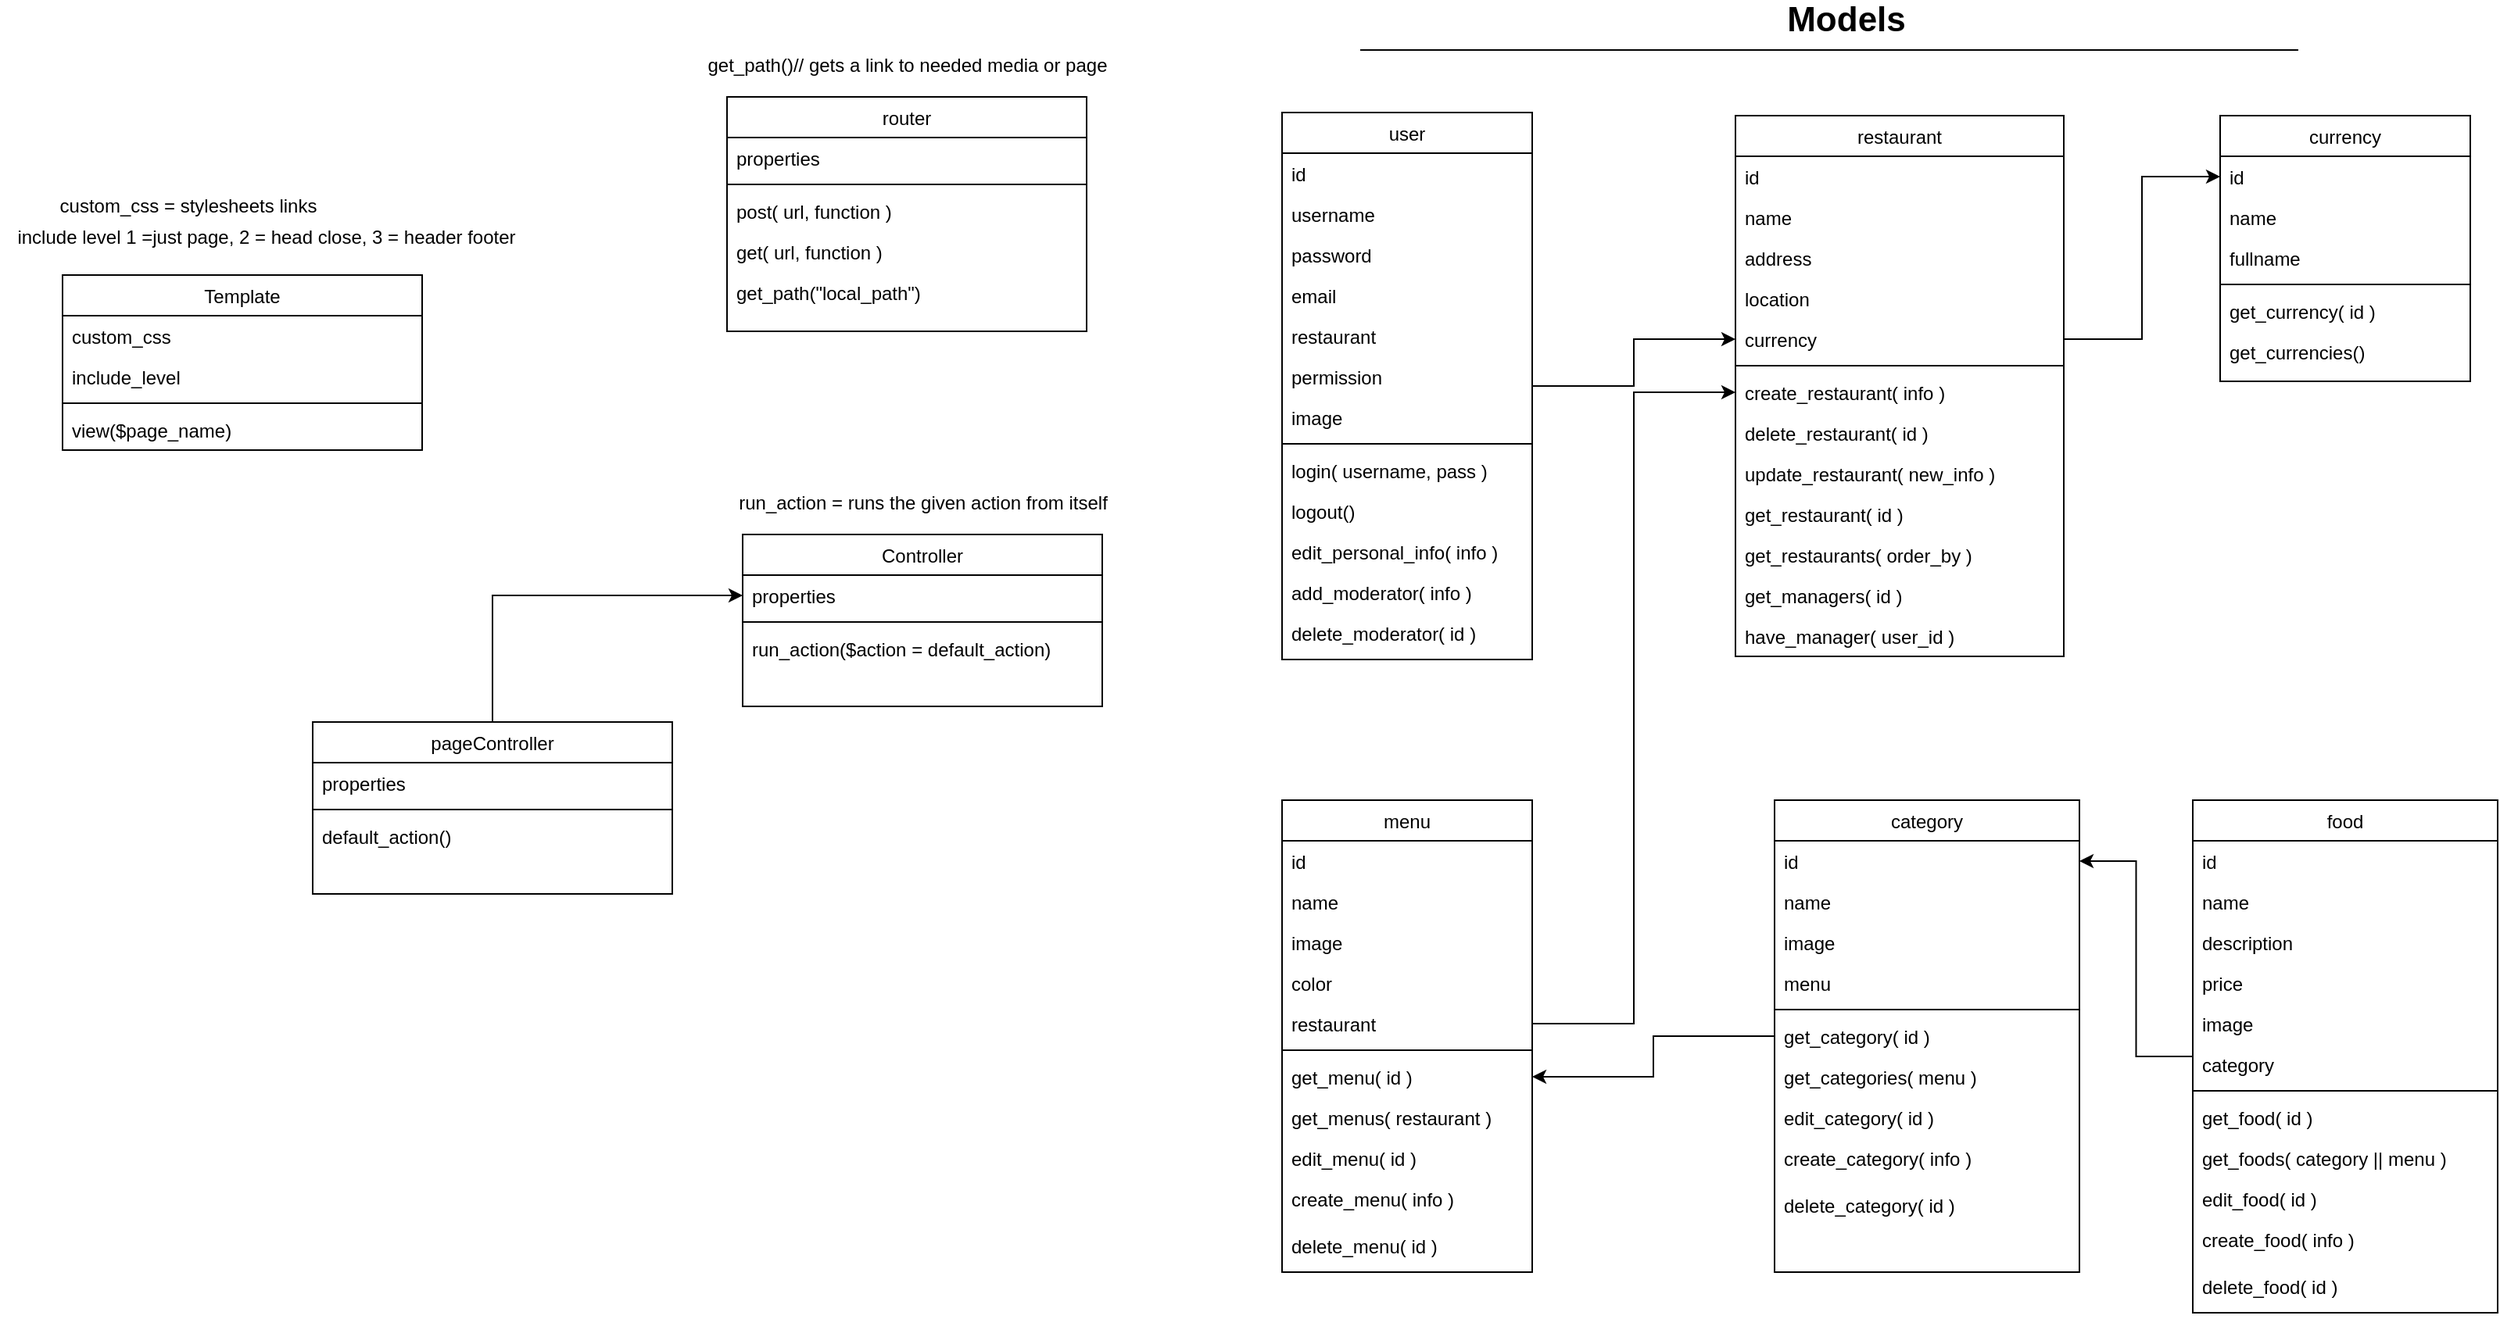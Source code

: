 <mxfile version="14.4.3" type="device"><diagram id="C5RBs43oDa-KdzZeNtuy" name="Page-1"><mxGraphModel dx="1742" dy="1042" grid="1" gridSize="10" guides="1" tooltips="1" connect="1" arrows="1" fold="1" page="0" pageScale="1" pageWidth="827" pageHeight="1169" math="0" shadow="0"><root><mxCell id="WIyWlLk6GJQsqaUBKTNV-0"/><mxCell id="WIyWlLk6GJQsqaUBKTNV-1" parent="WIyWlLk6GJQsqaUBKTNV-0"/><mxCell id="aMLLI0YcYBgGenETJO86-0" style="edgeStyle=orthogonalEdgeStyle;rounded=0;orthogonalLoop=1;jettySize=auto;html=1;entryX=0;entryY=0.5;entryDx=0;entryDy=0;" parent="WIyWlLk6GJQsqaUBKTNV-1" source="50BtNr3nh8PZb1rjbGTk-0" target="50BtNr3nh8PZb1rjbGTk-14" edge="1"><mxGeometry relative="1" as="geometry"/></mxCell><mxCell id="50BtNr3nh8PZb1rjbGTk-0" value="user" style="swimlane;fontStyle=0;align=center;verticalAlign=top;childLayout=stackLayout;horizontal=1;startSize=26;horizontalStack=0;resizeParent=1;resizeLast=0;collapsible=1;marginBottom=0;rounded=0;shadow=0;strokeWidth=1;" parent="WIyWlLk6GJQsqaUBKTNV-1" vertex="1"><mxGeometry x="150" y="40" width="160" height="350" as="geometry"><mxRectangle x="550" y="140" width="160" height="26" as="alternateBounds"/></mxGeometry></mxCell><mxCell id="50BtNr3nh8PZb1rjbGTk-1" value="id" style="text;align=left;verticalAlign=top;spacingLeft=4;spacingRight=4;overflow=hidden;rotatable=0;points=[[0,0.5],[1,0.5]];portConstraint=eastwest;" parent="50BtNr3nh8PZb1rjbGTk-0" vertex="1"><mxGeometry y="26" width="160" height="26" as="geometry"/></mxCell><mxCell id="50BtNr3nh8PZb1rjbGTk-2" value="username" style="text;align=left;verticalAlign=top;spacingLeft=4;spacingRight=4;overflow=hidden;rotatable=0;points=[[0,0.5],[1,0.5]];portConstraint=eastwest;rounded=0;shadow=0;html=0;" parent="50BtNr3nh8PZb1rjbGTk-0" vertex="1"><mxGeometry y="52" width="160" height="26" as="geometry"/></mxCell><mxCell id="50BtNr3nh8PZb1rjbGTk-3" value="password" style="text;align=left;verticalAlign=top;spacingLeft=4;spacingRight=4;overflow=hidden;rotatable=0;points=[[0,0.5],[1,0.5]];portConstraint=eastwest;rounded=0;shadow=0;html=0;" parent="50BtNr3nh8PZb1rjbGTk-0" vertex="1"><mxGeometry y="78" width="160" height="26" as="geometry"/></mxCell><mxCell id="50BtNr3nh8PZb1rjbGTk-4" value="email" style="text;align=left;verticalAlign=top;spacingLeft=4;spacingRight=4;overflow=hidden;rotatable=0;points=[[0,0.5],[1,0.5]];portConstraint=eastwest;rounded=0;shadow=0;html=0;" parent="50BtNr3nh8PZb1rjbGTk-0" vertex="1"><mxGeometry y="104" width="160" height="26" as="geometry"/></mxCell><mxCell id="50BtNr3nh8PZb1rjbGTk-5" value="restaurant" style="text;align=left;verticalAlign=top;spacingLeft=4;spacingRight=4;overflow=hidden;rotatable=0;points=[[0,0.5],[1,0.5]];portConstraint=eastwest;rounded=0;shadow=0;html=0;" parent="50BtNr3nh8PZb1rjbGTk-0" vertex="1"><mxGeometry y="130" width="160" height="26" as="geometry"/></mxCell><mxCell id="50BtNr3nh8PZb1rjbGTk-27" value="permission" style="text;align=left;verticalAlign=top;spacingLeft=4;spacingRight=4;overflow=hidden;rotatable=0;points=[[0,0.5],[1,0.5]];portConstraint=eastwest;rounded=0;shadow=0;html=0;" parent="50BtNr3nh8PZb1rjbGTk-0" vertex="1"><mxGeometry y="156" width="160" height="26" as="geometry"/></mxCell><mxCell id="50BtNr3nh8PZb1rjbGTk-28" value="image" style="text;align=left;verticalAlign=top;spacingLeft=4;spacingRight=4;overflow=hidden;rotatable=0;points=[[0,0.5],[1,0.5]];portConstraint=eastwest;rounded=0;shadow=0;html=0;" parent="50BtNr3nh8PZb1rjbGTk-0" vertex="1"><mxGeometry y="182" width="160" height="26" as="geometry"/></mxCell><mxCell id="50BtNr3nh8PZb1rjbGTk-6" value="" style="line;html=1;strokeWidth=1;align=left;verticalAlign=middle;spacingTop=-1;spacingLeft=3;spacingRight=3;rotatable=0;labelPosition=right;points=[];portConstraint=eastwest;" parent="50BtNr3nh8PZb1rjbGTk-0" vertex="1"><mxGeometry y="208" width="160" height="8" as="geometry"/></mxCell><mxCell id="50BtNr3nh8PZb1rjbGTk-7" value="login( username, pass )" style="text;align=left;verticalAlign=top;spacingLeft=4;spacingRight=4;overflow=hidden;rotatable=0;points=[[0,0.5],[1,0.5]];portConstraint=eastwest;" parent="50BtNr3nh8PZb1rjbGTk-0" vertex="1"><mxGeometry y="216" width="160" height="26" as="geometry"/></mxCell><mxCell id="50BtNr3nh8PZb1rjbGTk-8" value="logout()" style="text;align=left;verticalAlign=top;spacingLeft=4;spacingRight=4;overflow=hidden;rotatable=0;points=[[0,0.5],[1,0.5]];portConstraint=eastwest;" parent="50BtNr3nh8PZb1rjbGTk-0" vertex="1"><mxGeometry y="242" width="160" height="26" as="geometry"/></mxCell><mxCell id="50BtNr3nh8PZb1rjbGTk-39" value="edit_personal_info( info )" style="text;align=left;verticalAlign=top;spacingLeft=4;spacingRight=4;overflow=hidden;rotatable=0;points=[[0,0.5],[1,0.5]];portConstraint=eastwest;" parent="50BtNr3nh8PZb1rjbGTk-0" vertex="1"><mxGeometry y="268" width="160" height="26" as="geometry"/></mxCell><mxCell id="aMLLI0YcYBgGenETJO86-50" value="add_moderator( info )" style="text;align=left;verticalAlign=top;spacingLeft=4;spacingRight=4;overflow=hidden;rotatable=0;points=[[0,0.5],[1,0.5]];portConstraint=eastwest;" parent="50BtNr3nh8PZb1rjbGTk-0" vertex="1"><mxGeometry y="294" width="160" height="26" as="geometry"/></mxCell><mxCell id="aMLLI0YcYBgGenETJO86-51" value="delete_moderator( id )" style="text;align=left;verticalAlign=top;spacingLeft=4;spacingRight=4;overflow=hidden;rotatable=0;points=[[0,0.5],[1,0.5]];portConstraint=eastwest;" parent="50BtNr3nh8PZb1rjbGTk-0" vertex="1"><mxGeometry y="320" width="160" height="26" as="geometry"/></mxCell><mxCell id="50BtNr3nh8PZb1rjbGTk-9" value="restaurant" style="swimlane;fontStyle=0;align=center;verticalAlign=top;childLayout=stackLayout;horizontal=1;startSize=26;horizontalStack=0;resizeParent=1;resizeLast=0;collapsible=1;marginBottom=0;rounded=0;shadow=0;strokeWidth=1;" parent="WIyWlLk6GJQsqaUBKTNV-1" vertex="1"><mxGeometry x="440" y="42" width="210" height="346" as="geometry"><mxRectangle x="550" y="140" width="160" height="26" as="alternateBounds"/></mxGeometry></mxCell><mxCell id="50BtNr3nh8PZb1rjbGTk-10" value="id" style="text;align=left;verticalAlign=top;spacingLeft=4;spacingRight=4;overflow=hidden;rotatable=0;points=[[0,0.5],[1,0.5]];portConstraint=eastwest;" parent="50BtNr3nh8PZb1rjbGTk-9" vertex="1"><mxGeometry y="26" width="210" height="26" as="geometry"/></mxCell><mxCell id="50BtNr3nh8PZb1rjbGTk-11" value="name" style="text;align=left;verticalAlign=top;spacingLeft=4;spacingRight=4;overflow=hidden;rotatable=0;points=[[0,0.5],[1,0.5]];portConstraint=eastwest;rounded=0;shadow=0;html=0;" parent="50BtNr3nh8PZb1rjbGTk-9" vertex="1"><mxGeometry y="52" width="210" height="26" as="geometry"/></mxCell><mxCell id="50BtNr3nh8PZb1rjbGTk-12" value="address" style="text;align=left;verticalAlign=top;spacingLeft=4;spacingRight=4;overflow=hidden;rotatable=0;points=[[0,0.5],[1,0.5]];portConstraint=eastwest;rounded=0;shadow=0;html=0;" parent="50BtNr3nh8PZb1rjbGTk-9" vertex="1"><mxGeometry y="78" width="210" height="26" as="geometry"/></mxCell><mxCell id="50BtNr3nh8PZb1rjbGTk-13" value="location" style="text;align=left;verticalAlign=top;spacingLeft=4;spacingRight=4;overflow=hidden;rotatable=0;points=[[0,0.5],[1,0.5]];portConstraint=eastwest;rounded=0;shadow=0;html=0;" parent="50BtNr3nh8PZb1rjbGTk-9" vertex="1"><mxGeometry y="104" width="210" height="26" as="geometry"/></mxCell><mxCell id="50BtNr3nh8PZb1rjbGTk-14" value="currency" style="text;align=left;verticalAlign=top;spacingLeft=4;spacingRight=4;overflow=hidden;rotatable=0;points=[[0,0.5],[1,0.5]];portConstraint=eastwest;rounded=0;shadow=0;html=0;" parent="50BtNr3nh8PZb1rjbGTk-9" vertex="1"><mxGeometry y="130" width="210" height="26" as="geometry"/></mxCell><mxCell id="50BtNr3nh8PZb1rjbGTk-15" value="" style="line;html=1;strokeWidth=1;align=left;verticalAlign=middle;spacingTop=-1;spacingLeft=3;spacingRight=3;rotatable=0;labelPosition=right;points=[];portConstraint=eastwest;" parent="50BtNr3nh8PZb1rjbGTk-9" vertex="1"><mxGeometry y="156" width="210" height="8" as="geometry"/></mxCell><mxCell id="50BtNr3nh8PZb1rjbGTk-16" value="create_restaurant( info )" style="text;align=left;verticalAlign=top;spacingLeft=4;spacingRight=4;overflow=hidden;rotatable=0;points=[[0,0.5],[1,0.5]];portConstraint=eastwest;" parent="50BtNr3nh8PZb1rjbGTk-9" vertex="1"><mxGeometry y="164" width="210" height="26" as="geometry"/></mxCell><mxCell id="50BtNr3nh8PZb1rjbGTk-17" value="delete_restaurant( id )" style="text;align=left;verticalAlign=top;spacingLeft=4;spacingRight=4;overflow=hidden;rotatable=0;points=[[0,0.5],[1,0.5]];portConstraint=eastwest;" parent="50BtNr3nh8PZb1rjbGTk-9" vertex="1"><mxGeometry y="190" width="210" height="26" as="geometry"/></mxCell><mxCell id="50BtNr3nh8PZb1rjbGTk-40" value="update_restaurant( new_info )" style="text;align=left;verticalAlign=top;spacingLeft=4;spacingRight=4;overflow=hidden;rotatable=0;points=[[0,0.5],[1,0.5]];portConstraint=eastwest;" parent="50BtNr3nh8PZb1rjbGTk-9" vertex="1"><mxGeometry y="216" width="210" height="26" as="geometry"/></mxCell><mxCell id="50BtNr3nh8PZb1rjbGTk-41" value="get_restaurant( id )" style="text;align=left;verticalAlign=top;spacingLeft=4;spacingRight=4;overflow=hidden;rotatable=0;points=[[0,0.5],[1,0.5]];portConstraint=eastwest;" parent="50BtNr3nh8PZb1rjbGTk-9" vertex="1"><mxGeometry y="242" width="210" height="26" as="geometry"/></mxCell><mxCell id="50BtNr3nh8PZb1rjbGTk-43" value="get_restaurants( order_by )" style="text;align=left;verticalAlign=top;spacingLeft=4;spacingRight=4;overflow=hidden;rotatable=0;points=[[0,0.5],[1,0.5]];portConstraint=eastwest;" parent="50BtNr3nh8PZb1rjbGTk-9" vertex="1"><mxGeometry y="268" width="210" height="26" as="geometry"/></mxCell><mxCell id="5UQFkElEk1kzNM8nop4V-0" value="get_managers( id )" style="text;align=left;verticalAlign=top;spacingLeft=4;spacingRight=4;overflow=hidden;rotatable=0;points=[[0,0.5],[1,0.5]];portConstraint=eastwest;" vertex="1" parent="50BtNr3nh8PZb1rjbGTk-9"><mxGeometry y="294" width="210" height="26" as="geometry"/></mxCell><mxCell id="50BtNr3nh8PZb1rjbGTk-42" value="have_manager( user_id )" style="text;align=left;verticalAlign=top;spacingLeft=4;spacingRight=4;overflow=hidden;rotatable=0;points=[[0,0.5],[1,0.5]];portConstraint=eastwest;" parent="50BtNr3nh8PZb1rjbGTk-9" vertex="1"><mxGeometry y="320" width="210" height="26" as="geometry"/></mxCell><mxCell id="50BtNr3nh8PZb1rjbGTk-18" value="currency" style="swimlane;fontStyle=0;align=center;verticalAlign=top;childLayout=stackLayout;horizontal=1;startSize=26;horizontalStack=0;resizeParent=1;resizeLast=0;collapsible=1;marginBottom=0;rounded=0;shadow=0;strokeWidth=1;" parent="WIyWlLk6GJQsqaUBKTNV-1" vertex="1"><mxGeometry x="750" y="42" width="160" height="170" as="geometry"><mxRectangle x="550" y="140" width="160" height="26" as="alternateBounds"/></mxGeometry></mxCell><mxCell id="50BtNr3nh8PZb1rjbGTk-19" value="id" style="text;align=left;verticalAlign=top;spacingLeft=4;spacingRight=4;overflow=hidden;rotatable=0;points=[[0,0.5],[1,0.5]];portConstraint=eastwest;" parent="50BtNr3nh8PZb1rjbGTk-18" vertex="1"><mxGeometry y="26" width="160" height="26" as="geometry"/></mxCell><mxCell id="50BtNr3nh8PZb1rjbGTk-20" value="name" style="text;align=left;verticalAlign=top;spacingLeft=4;spacingRight=4;overflow=hidden;rotatable=0;points=[[0,0.5],[1,0.5]];portConstraint=eastwest;rounded=0;shadow=0;html=0;" parent="50BtNr3nh8PZb1rjbGTk-18" vertex="1"><mxGeometry y="52" width="160" height="26" as="geometry"/></mxCell><mxCell id="50BtNr3nh8PZb1rjbGTk-21" value="fullname" style="text;align=left;verticalAlign=top;spacingLeft=4;spacingRight=4;overflow=hidden;rotatable=0;points=[[0,0.5],[1,0.5]];portConstraint=eastwest;rounded=0;shadow=0;html=0;" parent="50BtNr3nh8PZb1rjbGTk-18" vertex="1"><mxGeometry y="78" width="160" height="26" as="geometry"/></mxCell><mxCell id="50BtNr3nh8PZb1rjbGTk-24" value="" style="line;html=1;strokeWidth=1;align=left;verticalAlign=middle;spacingTop=-1;spacingLeft=3;spacingRight=3;rotatable=0;labelPosition=right;points=[];portConstraint=eastwest;" parent="50BtNr3nh8PZb1rjbGTk-18" vertex="1"><mxGeometry y="104" width="160" height="8" as="geometry"/></mxCell><mxCell id="50BtNr3nh8PZb1rjbGTk-25" value="get_currency( id )" style="text;align=left;verticalAlign=top;spacingLeft=4;spacingRight=4;overflow=hidden;rotatable=0;points=[[0,0.5],[1,0.5]];portConstraint=eastwest;" parent="50BtNr3nh8PZb1rjbGTk-18" vertex="1"><mxGeometry y="112" width="160" height="26" as="geometry"/></mxCell><mxCell id="50BtNr3nh8PZb1rjbGTk-26" value="get_currencies()" style="text;align=left;verticalAlign=top;spacingLeft=4;spacingRight=4;overflow=hidden;rotatable=0;points=[[0,0.5],[1,0.5]];portConstraint=eastwest;" parent="50BtNr3nh8PZb1rjbGTk-18" vertex="1"><mxGeometry y="138" width="160" height="26" as="geometry"/></mxCell><mxCell id="aMLLI0YcYBgGenETJO86-5" style="edgeStyle=orthogonalEdgeStyle;rounded=0;orthogonalLoop=1;jettySize=auto;html=1;entryX=0;entryY=0.5;entryDx=0;entryDy=0;" parent="WIyWlLk6GJQsqaUBKTNV-1" source="50BtNr3nh8PZb1rjbGTk-14" target="50BtNr3nh8PZb1rjbGTk-19" edge="1"><mxGeometry relative="1" as="geometry"/></mxCell><mxCell id="aMLLI0YcYBgGenETJO86-6" value="menu" style="swimlane;fontStyle=0;align=center;verticalAlign=top;childLayout=stackLayout;horizontal=1;startSize=26;horizontalStack=0;resizeParent=1;resizeLast=0;collapsible=1;marginBottom=0;rounded=0;shadow=0;strokeWidth=1;" parent="WIyWlLk6GJQsqaUBKTNV-1" vertex="1"><mxGeometry x="150" y="480" width="160" height="302" as="geometry"><mxRectangle x="550" y="140" width="160" height="26" as="alternateBounds"/></mxGeometry></mxCell><mxCell id="aMLLI0YcYBgGenETJO86-7" value="id" style="text;align=left;verticalAlign=top;spacingLeft=4;spacingRight=4;overflow=hidden;rotatable=0;points=[[0,0.5],[1,0.5]];portConstraint=eastwest;" parent="aMLLI0YcYBgGenETJO86-6" vertex="1"><mxGeometry y="26" width="160" height="26" as="geometry"/></mxCell><mxCell id="aMLLI0YcYBgGenETJO86-8" value="name" style="text;align=left;verticalAlign=top;spacingLeft=4;spacingRight=4;overflow=hidden;rotatable=0;points=[[0,0.5],[1,0.5]];portConstraint=eastwest;rounded=0;shadow=0;html=0;" parent="aMLLI0YcYBgGenETJO86-6" vertex="1"><mxGeometry y="52" width="160" height="26" as="geometry"/></mxCell><mxCell id="aMLLI0YcYBgGenETJO86-9" value="image" style="text;align=left;verticalAlign=top;spacingLeft=4;spacingRight=4;overflow=hidden;rotatable=0;points=[[0,0.5],[1,0.5]];portConstraint=eastwest;rounded=0;shadow=0;html=0;" parent="aMLLI0YcYBgGenETJO86-6" vertex="1"><mxGeometry y="78" width="160" height="26" as="geometry"/></mxCell><mxCell id="aMLLI0YcYBgGenETJO86-10" value="color" style="text;align=left;verticalAlign=top;spacingLeft=4;spacingRight=4;overflow=hidden;rotatable=0;points=[[0,0.5],[1,0.5]];portConstraint=eastwest;rounded=0;shadow=0;html=0;" parent="aMLLI0YcYBgGenETJO86-6" vertex="1"><mxGeometry y="104" width="160" height="26" as="geometry"/></mxCell><mxCell id="aMLLI0YcYBgGenETJO86-11" value="restaurant" style="text;align=left;verticalAlign=top;spacingLeft=4;spacingRight=4;overflow=hidden;rotatable=0;points=[[0,0.5],[1,0.5]];portConstraint=eastwest;rounded=0;shadow=0;html=0;" parent="aMLLI0YcYBgGenETJO86-6" vertex="1"><mxGeometry y="130" width="160" height="26" as="geometry"/></mxCell><mxCell id="aMLLI0YcYBgGenETJO86-14" value="" style="line;html=1;strokeWidth=1;align=left;verticalAlign=middle;spacingTop=-1;spacingLeft=3;spacingRight=3;rotatable=0;labelPosition=right;points=[];portConstraint=eastwest;" parent="aMLLI0YcYBgGenETJO86-6" vertex="1"><mxGeometry y="156" width="160" height="8" as="geometry"/></mxCell><mxCell id="aMLLI0YcYBgGenETJO86-15" value="get_menu( id )" style="text;align=left;verticalAlign=top;spacingLeft=4;spacingRight=4;overflow=hidden;rotatable=0;points=[[0,0.5],[1,0.5]];portConstraint=eastwest;" parent="aMLLI0YcYBgGenETJO86-6" vertex="1"><mxGeometry y="164" width="160" height="26" as="geometry"/></mxCell><mxCell id="aMLLI0YcYBgGenETJO86-16" value="get_menus( restaurant )" style="text;align=left;verticalAlign=top;spacingLeft=4;spacingRight=4;overflow=hidden;rotatable=0;points=[[0,0.5],[1,0.5]];portConstraint=eastwest;" parent="aMLLI0YcYBgGenETJO86-6" vertex="1"><mxGeometry y="190" width="160" height="26" as="geometry"/></mxCell><mxCell id="aMLLI0YcYBgGenETJO86-17" value="edit_menu( id )" style="text;align=left;verticalAlign=top;spacingLeft=4;spacingRight=4;overflow=hidden;rotatable=0;points=[[0,0.5],[1,0.5]];portConstraint=eastwest;" parent="aMLLI0YcYBgGenETJO86-6" vertex="1"><mxGeometry y="216" width="160" height="26" as="geometry"/></mxCell><mxCell id="aMLLI0YcYBgGenETJO86-20" value="create_menu( info )" style="text;align=left;verticalAlign=top;spacingLeft=4;spacingRight=4;overflow=hidden;rotatable=0;points=[[0,0.5],[1,0.5]];portConstraint=eastwest;" parent="aMLLI0YcYBgGenETJO86-6" vertex="1"><mxGeometry y="242" width="160" height="30" as="geometry"/></mxCell><mxCell id="aMLLI0YcYBgGenETJO86-19" value="delete_menu( id )" style="text;align=left;verticalAlign=top;spacingLeft=4;spacingRight=4;overflow=hidden;rotatable=0;points=[[0,0.5],[1,0.5]];portConstraint=eastwest;" parent="aMLLI0YcYBgGenETJO86-6" vertex="1"><mxGeometry y="272" width="160" height="30" as="geometry"/></mxCell><mxCell id="aMLLI0YcYBgGenETJO86-18" style="edgeStyle=orthogonalEdgeStyle;rounded=0;orthogonalLoop=1;jettySize=auto;html=1;entryX=0;entryY=0.5;entryDx=0;entryDy=0;" parent="WIyWlLk6GJQsqaUBKTNV-1" source="aMLLI0YcYBgGenETJO86-11" target="50BtNr3nh8PZb1rjbGTk-16" edge="1"><mxGeometry relative="1" as="geometry"/></mxCell><mxCell id="aMLLI0YcYBgGenETJO86-46" style="edgeStyle=orthogonalEdgeStyle;rounded=0;orthogonalLoop=1;jettySize=auto;html=1;entryX=1;entryY=0.5;entryDx=0;entryDy=0;" parent="WIyWlLk6GJQsqaUBKTNV-1" source="aMLLI0YcYBgGenETJO86-23" target="aMLLI0YcYBgGenETJO86-15" edge="1"><mxGeometry relative="1" as="geometry"/></mxCell><mxCell id="aMLLI0YcYBgGenETJO86-23" value="category" style="swimlane;fontStyle=0;align=center;verticalAlign=top;childLayout=stackLayout;horizontal=1;startSize=26;horizontalStack=0;resizeParent=1;resizeLast=0;collapsible=1;marginBottom=0;rounded=0;shadow=0;strokeWidth=1;" parent="WIyWlLk6GJQsqaUBKTNV-1" vertex="1"><mxGeometry x="465" y="480" width="195" height="302" as="geometry"><mxRectangle x="550" y="140" width="160" height="26" as="alternateBounds"/></mxGeometry></mxCell><mxCell id="aMLLI0YcYBgGenETJO86-24" value="id" style="text;align=left;verticalAlign=top;spacingLeft=4;spacingRight=4;overflow=hidden;rotatable=0;points=[[0,0.5],[1,0.5]];portConstraint=eastwest;" parent="aMLLI0YcYBgGenETJO86-23" vertex="1"><mxGeometry y="26" width="195" height="26" as="geometry"/></mxCell><mxCell id="aMLLI0YcYBgGenETJO86-25" value="name" style="text;align=left;verticalAlign=top;spacingLeft=4;spacingRight=4;overflow=hidden;rotatable=0;points=[[0,0.5],[1,0.5]];portConstraint=eastwest;rounded=0;shadow=0;html=0;" parent="aMLLI0YcYBgGenETJO86-23" vertex="1"><mxGeometry y="52" width="195" height="26" as="geometry"/></mxCell><mxCell id="aMLLI0YcYBgGenETJO86-26" value="image" style="text;align=left;verticalAlign=top;spacingLeft=4;spacingRight=4;overflow=hidden;rotatable=0;points=[[0,0.5],[1,0.5]];portConstraint=eastwest;rounded=0;shadow=0;html=0;" parent="aMLLI0YcYBgGenETJO86-23" vertex="1"><mxGeometry y="78" width="195" height="26" as="geometry"/></mxCell><mxCell id="aMLLI0YcYBgGenETJO86-28" value="menu" style="text;align=left;verticalAlign=top;spacingLeft=4;spacingRight=4;overflow=hidden;rotatable=0;points=[[0,0.5],[1,0.5]];portConstraint=eastwest;rounded=0;shadow=0;html=0;" parent="aMLLI0YcYBgGenETJO86-23" vertex="1"><mxGeometry y="104" width="195" height="26" as="geometry"/></mxCell><mxCell id="aMLLI0YcYBgGenETJO86-29" value="" style="line;html=1;strokeWidth=1;align=left;verticalAlign=middle;spacingTop=-1;spacingLeft=3;spacingRight=3;rotatable=0;labelPosition=right;points=[];portConstraint=eastwest;" parent="aMLLI0YcYBgGenETJO86-23" vertex="1"><mxGeometry y="130" width="195" height="8" as="geometry"/></mxCell><mxCell id="aMLLI0YcYBgGenETJO86-30" value="get_category( id )" style="text;align=left;verticalAlign=top;spacingLeft=4;spacingRight=4;overflow=hidden;rotatable=0;points=[[0,0.5],[1,0.5]];portConstraint=eastwest;" parent="aMLLI0YcYBgGenETJO86-23" vertex="1"><mxGeometry y="138" width="195" height="26" as="geometry"/></mxCell><mxCell id="aMLLI0YcYBgGenETJO86-31" value="get_categories( menu )" style="text;align=left;verticalAlign=top;spacingLeft=4;spacingRight=4;overflow=hidden;rotatable=0;points=[[0,0.5],[1,0.5]];portConstraint=eastwest;" parent="aMLLI0YcYBgGenETJO86-23" vertex="1"><mxGeometry y="164" width="195" height="26" as="geometry"/></mxCell><mxCell id="aMLLI0YcYBgGenETJO86-32" value="edit_category( id )" style="text;align=left;verticalAlign=top;spacingLeft=4;spacingRight=4;overflow=hidden;rotatable=0;points=[[0,0.5],[1,0.5]];portConstraint=eastwest;" parent="aMLLI0YcYBgGenETJO86-23" vertex="1"><mxGeometry y="190" width="195" height="26" as="geometry"/></mxCell><mxCell id="aMLLI0YcYBgGenETJO86-33" value="create_category( info )" style="text;align=left;verticalAlign=top;spacingLeft=4;spacingRight=4;overflow=hidden;rotatable=0;points=[[0,0.5],[1,0.5]];portConstraint=eastwest;" parent="aMLLI0YcYBgGenETJO86-23" vertex="1"><mxGeometry y="216" width="195" height="30" as="geometry"/></mxCell><mxCell id="aMLLI0YcYBgGenETJO86-34" value="delete_category( id )" style="text;align=left;verticalAlign=top;spacingLeft=4;spacingRight=4;overflow=hidden;rotatable=0;points=[[0,0.5],[1,0.5]];portConstraint=eastwest;" parent="aMLLI0YcYBgGenETJO86-23" vertex="1"><mxGeometry y="246" width="195" height="30" as="geometry"/></mxCell><mxCell id="aMLLI0YcYBgGenETJO86-49" style="edgeStyle=orthogonalEdgeStyle;rounded=0;orthogonalLoop=1;jettySize=auto;html=1;entryX=1;entryY=0.5;entryDx=0;entryDy=0;" parent="WIyWlLk6GJQsqaUBKTNV-1" source="aMLLI0YcYBgGenETJO86-35" target="aMLLI0YcYBgGenETJO86-24" edge="1"><mxGeometry relative="1" as="geometry"/></mxCell><mxCell id="aMLLI0YcYBgGenETJO86-35" value="food" style="swimlane;fontStyle=0;align=center;verticalAlign=top;childLayout=stackLayout;horizontal=1;startSize=26;horizontalStack=0;resizeParent=1;resizeLast=0;collapsible=1;marginBottom=0;rounded=0;shadow=0;strokeWidth=1;" parent="WIyWlLk6GJQsqaUBKTNV-1" vertex="1"><mxGeometry x="732.5" y="480" width="195" height="328" as="geometry"><mxRectangle x="550" y="140" width="160" height="26" as="alternateBounds"/></mxGeometry></mxCell><mxCell id="aMLLI0YcYBgGenETJO86-36" value="id" style="text;align=left;verticalAlign=top;spacingLeft=4;spacingRight=4;overflow=hidden;rotatable=0;points=[[0,0.5],[1,0.5]];portConstraint=eastwest;" parent="aMLLI0YcYBgGenETJO86-35" vertex="1"><mxGeometry y="26" width="195" height="26" as="geometry"/></mxCell><mxCell id="aMLLI0YcYBgGenETJO86-37" value="name" style="text;align=left;verticalAlign=top;spacingLeft=4;spacingRight=4;overflow=hidden;rotatable=0;points=[[0,0.5],[1,0.5]];portConstraint=eastwest;rounded=0;shadow=0;html=0;" parent="aMLLI0YcYBgGenETJO86-35" vertex="1"><mxGeometry y="52" width="195" height="26" as="geometry"/></mxCell><mxCell id="aMLLI0YcYBgGenETJO86-47" value="description" style="text;align=left;verticalAlign=top;spacingLeft=4;spacingRight=4;overflow=hidden;rotatable=0;points=[[0,0.5],[1,0.5]];portConstraint=eastwest;rounded=0;shadow=0;html=0;" parent="aMLLI0YcYBgGenETJO86-35" vertex="1"><mxGeometry y="78" width="195" height="26" as="geometry"/></mxCell><mxCell id="aMLLI0YcYBgGenETJO86-48" value="price" style="text;align=left;verticalAlign=top;spacingLeft=4;spacingRight=4;overflow=hidden;rotatable=0;points=[[0,0.5],[1,0.5]];portConstraint=eastwest;rounded=0;shadow=0;html=0;" parent="aMLLI0YcYBgGenETJO86-35" vertex="1"><mxGeometry y="104" width="195" height="26" as="geometry"/></mxCell><mxCell id="aMLLI0YcYBgGenETJO86-38" value="image" style="text;align=left;verticalAlign=top;spacingLeft=4;spacingRight=4;overflow=hidden;rotatable=0;points=[[0,0.5],[1,0.5]];portConstraint=eastwest;rounded=0;shadow=0;html=0;" parent="aMLLI0YcYBgGenETJO86-35" vertex="1"><mxGeometry y="130" width="195" height="26" as="geometry"/></mxCell><mxCell id="aMLLI0YcYBgGenETJO86-39" value="category" style="text;align=left;verticalAlign=top;spacingLeft=4;spacingRight=4;overflow=hidden;rotatable=0;points=[[0,0.5],[1,0.5]];portConstraint=eastwest;rounded=0;shadow=0;html=0;" parent="aMLLI0YcYBgGenETJO86-35" vertex="1"><mxGeometry y="156" width="195" height="26" as="geometry"/></mxCell><mxCell id="aMLLI0YcYBgGenETJO86-40" value="" style="line;html=1;strokeWidth=1;align=left;verticalAlign=middle;spacingTop=-1;spacingLeft=3;spacingRight=3;rotatable=0;labelPosition=right;points=[];portConstraint=eastwest;" parent="aMLLI0YcYBgGenETJO86-35" vertex="1"><mxGeometry y="182" width="195" height="8" as="geometry"/></mxCell><mxCell id="aMLLI0YcYBgGenETJO86-41" value="get_food( id )" style="text;align=left;verticalAlign=top;spacingLeft=4;spacingRight=4;overflow=hidden;rotatable=0;points=[[0,0.5],[1,0.5]];portConstraint=eastwest;" parent="aMLLI0YcYBgGenETJO86-35" vertex="1"><mxGeometry y="190" width="195" height="26" as="geometry"/></mxCell><mxCell id="aMLLI0YcYBgGenETJO86-42" value="get_foods( category || menu )" style="text;align=left;verticalAlign=top;spacingLeft=4;spacingRight=4;overflow=hidden;rotatable=0;points=[[0,0.5],[1,0.5]];portConstraint=eastwest;" parent="aMLLI0YcYBgGenETJO86-35" vertex="1"><mxGeometry y="216" width="195" height="26" as="geometry"/></mxCell><mxCell id="aMLLI0YcYBgGenETJO86-43" value="edit_food( id )" style="text;align=left;verticalAlign=top;spacingLeft=4;spacingRight=4;overflow=hidden;rotatable=0;points=[[0,0.5],[1,0.5]];portConstraint=eastwest;" parent="aMLLI0YcYBgGenETJO86-35" vertex="1"><mxGeometry y="242" width="195" height="26" as="geometry"/></mxCell><mxCell id="aMLLI0YcYBgGenETJO86-44" value="create_food( info )" style="text;align=left;verticalAlign=top;spacingLeft=4;spacingRight=4;overflow=hidden;rotatable=0;points=[[0,0.5],[1,0.5]];portConstraint=eastwest;" parent="aMLLI0YcYBgGenETJO86-35" vertex="1"><mxGeometry y="268" width="195" height="30" as="geometry"/></mxCell><mxCell id="aMLLI0YcYBgGenETJO86-45" value="delete_food( id )" style="text;align=left;verticalAlign=top;spacingLeft=4;spacingRight=4;overflow=hidden;rotatable=0;points=[[0,0.5],[1,0.5]];portConstraint=eastwest;" parent="aMLLI0YcYBgGenETJO86-35" vertex="1"><mxGeometry y="298" width="195" height="30" as="geometry"/></mxCell><mxCell id="WnevXu98uQLmnuZysD44-0" value="&lt;font style=&quot;font-size: 22px&quot;&gt;&lt;b&gt;Models&lt;/b&gt;&lt;/font&gt;" style="text;html=1;align=center;verticalAlign=middle;whiteSpace=wrap;rounded=0;" parent="WIyWlLk6GJQsqaUBKTNV-1" vertex="1"><mxGeometry x="491" y="-29" width="40" height="20" as="geometry"/></mxCell><mxCell id="WnevXu98uQLmnuZysD44-1" value="" style="endArrow=none;html=1;" parent="WIyWlLk6GJQsqaUBKTNV-1" edge="1"><mxGeometry width="50" height="50" relative="1" as="geometry"><mxPoint x="200" as="sourcePoint"/><mxPoint x="800" as="targetPoint"/></mxGeometry></mxCell><mxCell id="N1vHwAwdQnp-9vJ-VKjf-17" style="edgeStyle=orthogonalEdgeStyle;rounded=0;orthogonalLoop=1;jettySize=auto;html=1;entryX=0;entryY=0.5;entryDx=0;entryDy=0;" parent="WIyWlLk6GJQsqaUBKTNV-1" source="N1vHwAwdQnp-9vJ-VKjf-9" target="N1vHwAwdQnp-9vJ-VKjf-4" edge="1"><mxGeometry relative="1" as="geometry"/></mxCell><mxCell id="N1vHwAwdQnp-9vJ-VKjf-9" value="pageController" style="swimlane;fontStyle=0;align=center;verticalAlign=top;childLayout=stackLayout;horizontal=1;startSize=26;horizontalStack=0;resizeParent=1;resizeLast=0;collapsible=1;marginBottom=0;rounded=0;shadow=0;strokeWidth=1;" parent="WIyWlLk6GJQsqaUBKTNV-1" vertex="1"><mxGeometry x="-470" y="430" width="230" height="110" as="geometry"><mxRectangle x="550" y="140" width="160" height="26" as="alternateBounds"/></mxGeometry></mxCell><mxCell id="N1vHwAwdQnp-9vJ-VKjf-10" value="properties" style="text;align=left;verticalAlign=top;spacingLeft=4;spacingRight=4;overflow=hidden;rotatable=0;points=[[0,0.5],[1,0.5]];portConstraint=eastwest;rounded=0;shadow=0;html=0;" parent="N1vHwAwdQnp-9vJ-VKjf-9" vertex="1"><mxGeometry y="26" width="230" height="26" as="geometry"/></mxCell><mxCell id="N1vHwAwdQnp-9vJ-VKjf-11" value="" style="line;html=1;strokeWidth=1;align=left;verticalAlign=middle;spacingTop=-1;spacingLeft=3;spacingRight=3;rotatable=0;labelPosition=right;points=[];portConstraint=eastwest;" parent="N1vHwAwdQnp-9vJ-VKjf-9" vertex="1"><mxGeometry y="52" width="230" height="8" as="geometry"/></mxCell><mxCell id="N1vHwAwdQnp-9vJ-VKjf-12" value="default_action()" style="text;align=left;verticalAlign=top;spacingLeft=4;spacingRight=4;overflow=hidden;rotatable=0;points=[[0,0.5],[1,0.5]];portConstraint=eastwest;" parent="N1vHwAwdQnp-9vJ-VKjf-9" vertex="1"><mxGeometry y="60" width="230" height="26" as="geometry"/></mxCell><mxCell id="7eOsVFS5rOyuJdmJpb74-7" value="" style="group" parent="WIyWlLk6GJQsqaUBKTNV-1" vertex="1" connectable="0"><mxGeometry x="-670" y="90" width="340" height="166" as="geometry"/></mxCell><mxCell id="7eOsVFS5rOyuJdmJpb74-0" value="Template" style="swimlane;fontStyle=0;align=center;verticalAlign=top;childLayout=stackLayout;horizontal=1;startSize=26;horizontalStack=0;resizeParent=1;resizeLast=0;collapsible=1;marginBottom=0;rounded=0;shadow=0;strokeWidth=1;glass=0;sketch=0;" parent="7eOsVFS5rOyuJdmJpb74-7" vertex="1"><mxGeometry x="40" y="54" width="230" height="112" as="geometry"><mxRectangle x="550" y="140" width="160" height="26" as="alternateBounds"/></mxGeometry></mxCell><mxCell id="7eOsVFS5rOyuJdmJpb74-1" value="custom_css" style="text;align=left;verticalAlign=top;spacingLeft=4;spacingRight=4;overflow=hidden;rotatable=0;points=[[0,0.5],[1,0.5]];portConstraint=eastwest;rounded=0;shadow=0;html=0;" parent="7eOsVFS5rOyuJdmJpb74-0" vertex="1"><mxGeometry y="26" width="230" height="26" as="geometry"/></mxCell><mxCell id="7eOsVFS5rOyuJdmJpb74-4" value="include_level" style="text;align=left;verticalAlign=top;spacingLeft=4;spacingRight=4;overflow=hidden;rotatable=0;points=[[0,0.5],[1,0.5]];portConstraint=eastwest;rounded=0;shadow=0;html=0;" parent="7eOsVFS5rOyuJdmJpb74-0" vertex="1"><mxGeometry y="52" width="230" height="26" as="geometry"/></mxCell><mxCell id="7eOsVFS5rOyuJdmJpb74-2" value="" style="line;html=1;strokeWidth=1;align=left;verticalAlign=middle;spacingTop=-1;spacingLeft=3;spacingRight=3;rotatable=0;labelPosition=right;points=[];portConstraint=eastwest;" parent="7eOsVFS5rOyuJdmJpb74-0" vertex="1"><mxGeometry y="78" width="230" height="8" as="geometry"/></mxCell><mxCell id="7eOsVFS5rOyuJdmJpb74-3" value="view($page_name)" style="text;align=left;verticalAlign=top;spacingLeft=4;spacingRight=4;overflow=hidden;rotatable=0;points=[[0,0.5],[1,0.5]];portConstraint=eastwest;" parent="7eOsVFS5rOyuJdmJpb74-0" vertex="1"><mxGeometry y="86" width="230" height="26" as="geometry"/></mxCell><mxCell id="7eOsVFS5rOyuJdmJpb74-5" value="include level 1 =just page, 2 = head close, 3 = header footer" style="text;html=1;align=center;verticalAlign=middle;resizable=0;points=[];autosize=1;glass=0;rounded=0;shadow=0;sketch=0;" parent="7eOsVFS5rOyuJdmJpb74-7" vertex="1"><mxGeometry y="20" width="340" height="20" as="geometry"/></mxCell><mxCell id="7eOsVFS5rOyuJdmJpb74-6" value="custom_css = stylesheets links" style="text;html=1;align=center;verticalAlign=middle;resizable=0;points=[];autosize=1;glass=0;rounded=0;shadow=0;sketch=0;" parent="7eOsVFS5rOyuJdmJpb74-7" vertex="1"><mxGeometry x="25" width="190" height="20" as="geometry"/></mxCell><mxCell id="7eOsVFS5rOyuJdmJpb74-8" value="" style="group" parent="WIyWlLk6GJQsqaUBKTNV-1" vertex="1" connectable="0"><mxGeometry x="-230" width="280" height="180" as="geometry"/></mxCell><mxCell id="WnevXu98uQLmnuZysD44-2" value="router" style="swimlane;fontStyle=0;align=center;verticalAlign=top;childLayout=stackLayout;horizontal=1;startSize=26;horizontalStack=0;resizeParent=1;resizeLast=0;collapsible=1;marginBottom=0;rounded=0;shadow=0;strokeWidth=1;" parent="7eOsVFS5rOyuJdmJpb74-8" vertex="1"><mxGeometry x="25" y="30" width="230" height="150" as="geometry"><mxRectangle x="550" y="140" width="160" height="26" as="alternateBounds"/></mxGeometry></mxCell><mxCell id="WnevXu98uQLmnuZysD44-9" value="properties" style="text;align=left;verticalAlign=top;spacingLeft=4;spacingRight=4;overflow=hidden;rotatable=0;points=[[0,0.5],[1,0.5]];portConstraint=eastwest;rounded=0;shadow=0;html=0;" parent="WnevXu98uQLmnuZysD44-2" vertex="1"><mxGeometry y="26" width="230" height="26" as="geometry"/></mxCell><mxCell id="WnevXu98uQLmnuZysD44-10" value="" style="line;html=1;strokeWidth=1;align=left;verticalAlign=middle;spacingTop=-1;spacingLeft=3;spacingRight=3;rotatable=0;labelPosition=right;points=[];portConstraint=eastwest;" parent="WnevXu98uQLmnuZysD44-2" vertex="1"><mxGeometry y="52" width="230" height="8" as="geometry"/></mxCell><mxCell id="WnevXu98uQLmnuZysD44-14" value="post( url, function )" style="text;align=left;verticalAlign=top;spacingLeft=4;spacingRight=4;overflow=hidden;rotatable=0;points=[[0,0.5],[1,0.5]];portConstraint=eastwest;" parent="WnevXu98uQLmnuZysD44-2" vertex="1"><mxGeometry y="60" width="230" height="26" as="geometry"/></mxCell><mxCell id="WnevXu98uQLmnuZysD44-16" value="get( url, function )" style="text;align=left;verticalAlign=top;spacingLeft=4;spacingRight=4;overflow=hidden;rotatable=0;points=[[0,0.5],[1,0.5]];portConstraint=eastwest;" parent="WnevXu98uQLmnuZysD44-2" vertex="1"><mxGeometry y="86" width="230" height="26" as="geometry"/></mxCell><mxCell id="N1vHwAwdQnp-9vJ-VKjf-1" value="get_path(&quot;local_path&quot;)" style="text;align=left;verticalAlign=top;spacingLeft=4;spacingRight=4;overflow=hidden;rotatable=0;points=[[0,0.5],[1,0.5]];portConstraint=eastwest;" parent="WnevXu98uQLmnuZysD44-2" vertex="1"><mxGeometry y="112" width="230" height="26" as="geometry"/></mxCell><mxCell id="N1vHwAwdQnp-9vJ-VKjf-2" value="&lt;span style=&quot;text-align: left&quot;&gt;get_path()// gets a link to needed media or page&lt;/span&gt;" style="text;html=1;align=center;verticalAlign=middle;resizable=0;points=[];autosize=1;" parent="7eOsVFS5rOyuJdmJpb74-8" vertex="1"><mxGeometry width="280" height="20" as="geometry"/></mxCell><mxCell id="7eOsVFS5rOyuJdmJpb74-10" value="" style="group" parent="WIyWlLk6GJQsqaUBKTNV-1" vertex="1" connectable="0"><mxGeometry x="-210" y="280" width="260" height="140" as="geometry"/></mxCell><mxCell id="N1vHwAwdQnp-9vJ-VKjf-3" value="Controller" style="swimlane;fontStyle=0;align=center;verticalAlign=top;childLayout=stackLayout;horizontal=1;startSize=26;horizontalStack=0;resizeParent=1;resizeLast=0;collapsible=1;marginBottom=0;rounded=0;shadow=0;strokeWidth=1;" parent="7eOsVFS5rOyuJdmJpb74-10" vertex="1"><mxGeometry x="15" y="30" width="230" height="110" as="geometry"><mxRectangle x="550" y="140" width="160" height="26" as="alternateBounds"/></mxGeometry></mxCell><mxCell id="N1vHwAwdQnp-9vJ-VKjf-4" value="properties" style="text;align=left;verticalAlign=top;spacingLeft=4;spacingRight=4;overflow=hidden;rotatable=0;points=[[0,0.5],[1,0.5]];portConstraint=eastwest;rounded=0;shadow=0;html=0;" parent="N1vHwAwdQnp-9vJ-VKjf-3" vertex="1"><mxGeometry y="26" width="230" height="26" as="geometry"/></mxCell><mxCell id="N1vHwAwdQnp-9vJ-VKjf-5" value="" style="line;html=1;strokeWidth=1;align=left;verticalAlign=middle;spacingTop=-1;spacingLeft=3;spacingRight=3;rotatable=0;labelPosition=right;points=[];portConstraint=eastwest;" parent="N1vHwAwdQnp-9vJ-VKjf-3" vertex="1"><mxGeometry y="52" width="230" height="8" as="geometry"/></mxCell><mxCell id="N1vHwAwdQnp-9vJ-VKjf-6" value="run_action($action = default_action)" style="text;align=left;verticalAlign=top;spacingLeft=4;spacingRight=4;overflow=hidden;rotatable=0;points=[[0,0.5],[1,0.5]];portConstraint=eastwest;" parent="N1vHwAwdQnp-9vJ-VKjf-3" vertex="1"><mxGeometry y="60" width="230" height="26" as="geometry"/></mxCell><mxCell id="7eOsVFS5rOyuJdmJpb74-9" value="run_action = runs the given action from itself" style="text;html=1;align=center;verticalAlign=middle;resizable=0;points=[];autosize=1;" parent="7eOsVFS5rOyuJdmJpb74-10" vertex="1"><mxGeometry width="260" height="20" as="geometry"/></mxCell></root></mxGraphModel></diagram></mxfile>
